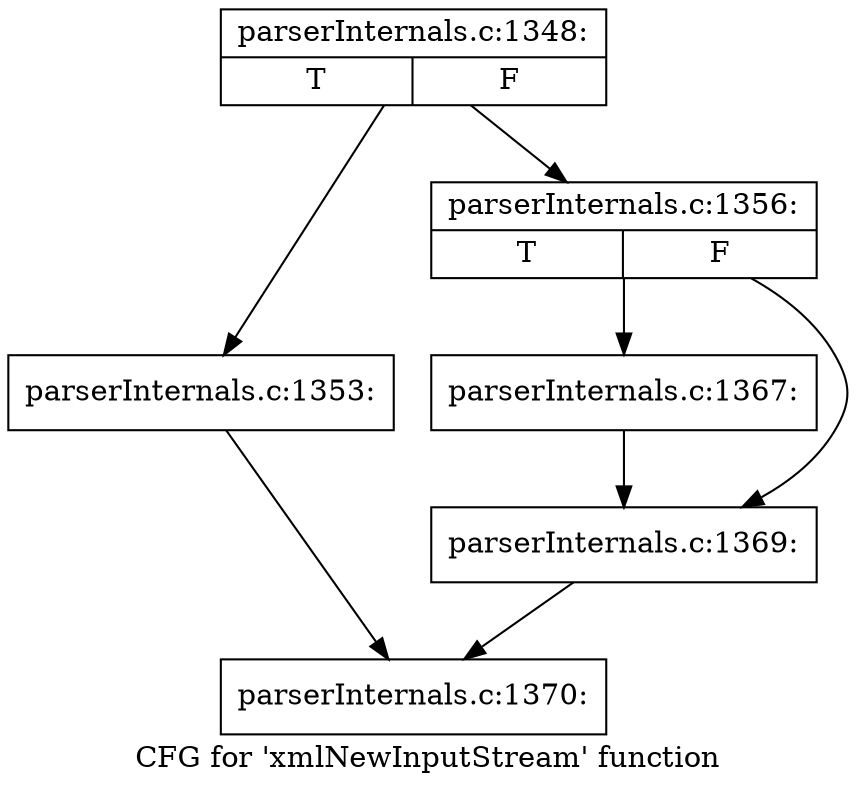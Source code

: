 digraph "CFG for 'xmlNewInputStream' function" {
	label="CFG for 'xmlNewInputStream' function";

	Node0x4f241f0 [shape=record,label="{parserInternals.c:1348:|{<s0>T|<s1>F}}"];
	Node0x4f241f0 -> Node0x4f24c70;
	Node0x4f241f0 -> Node0x4f24cc0;
	Node0x4f24c70 [shape=record,label="{parserInternals.c:1353:}"];
	Node0x4f24c70 -> Node0x4f1fdc0;
	Node0x4f24cc0 [shape=record,label="{parserInternals.c:1356:|{<s0>T|<s1>F}}"];
	Node0x4f24cc0 -> Node0x4f26090;
	Node0x4f24cc0 -> Node0x4f260e0;
	Node0x4f26090 [shape=record,label="{parserInternals.c:1367:}"];
	Node0x4f26090 -> Node0x4f260e0;
	Node0x4f260e0 [shape=record,label="{parserInternals.c:1369:}"];
	Node0x4f260e0 -> Node0x4f1fdc0;
	Node0x4f1fdc0 [shape=record,label="{parserInternals.c:1370:}"];
}
